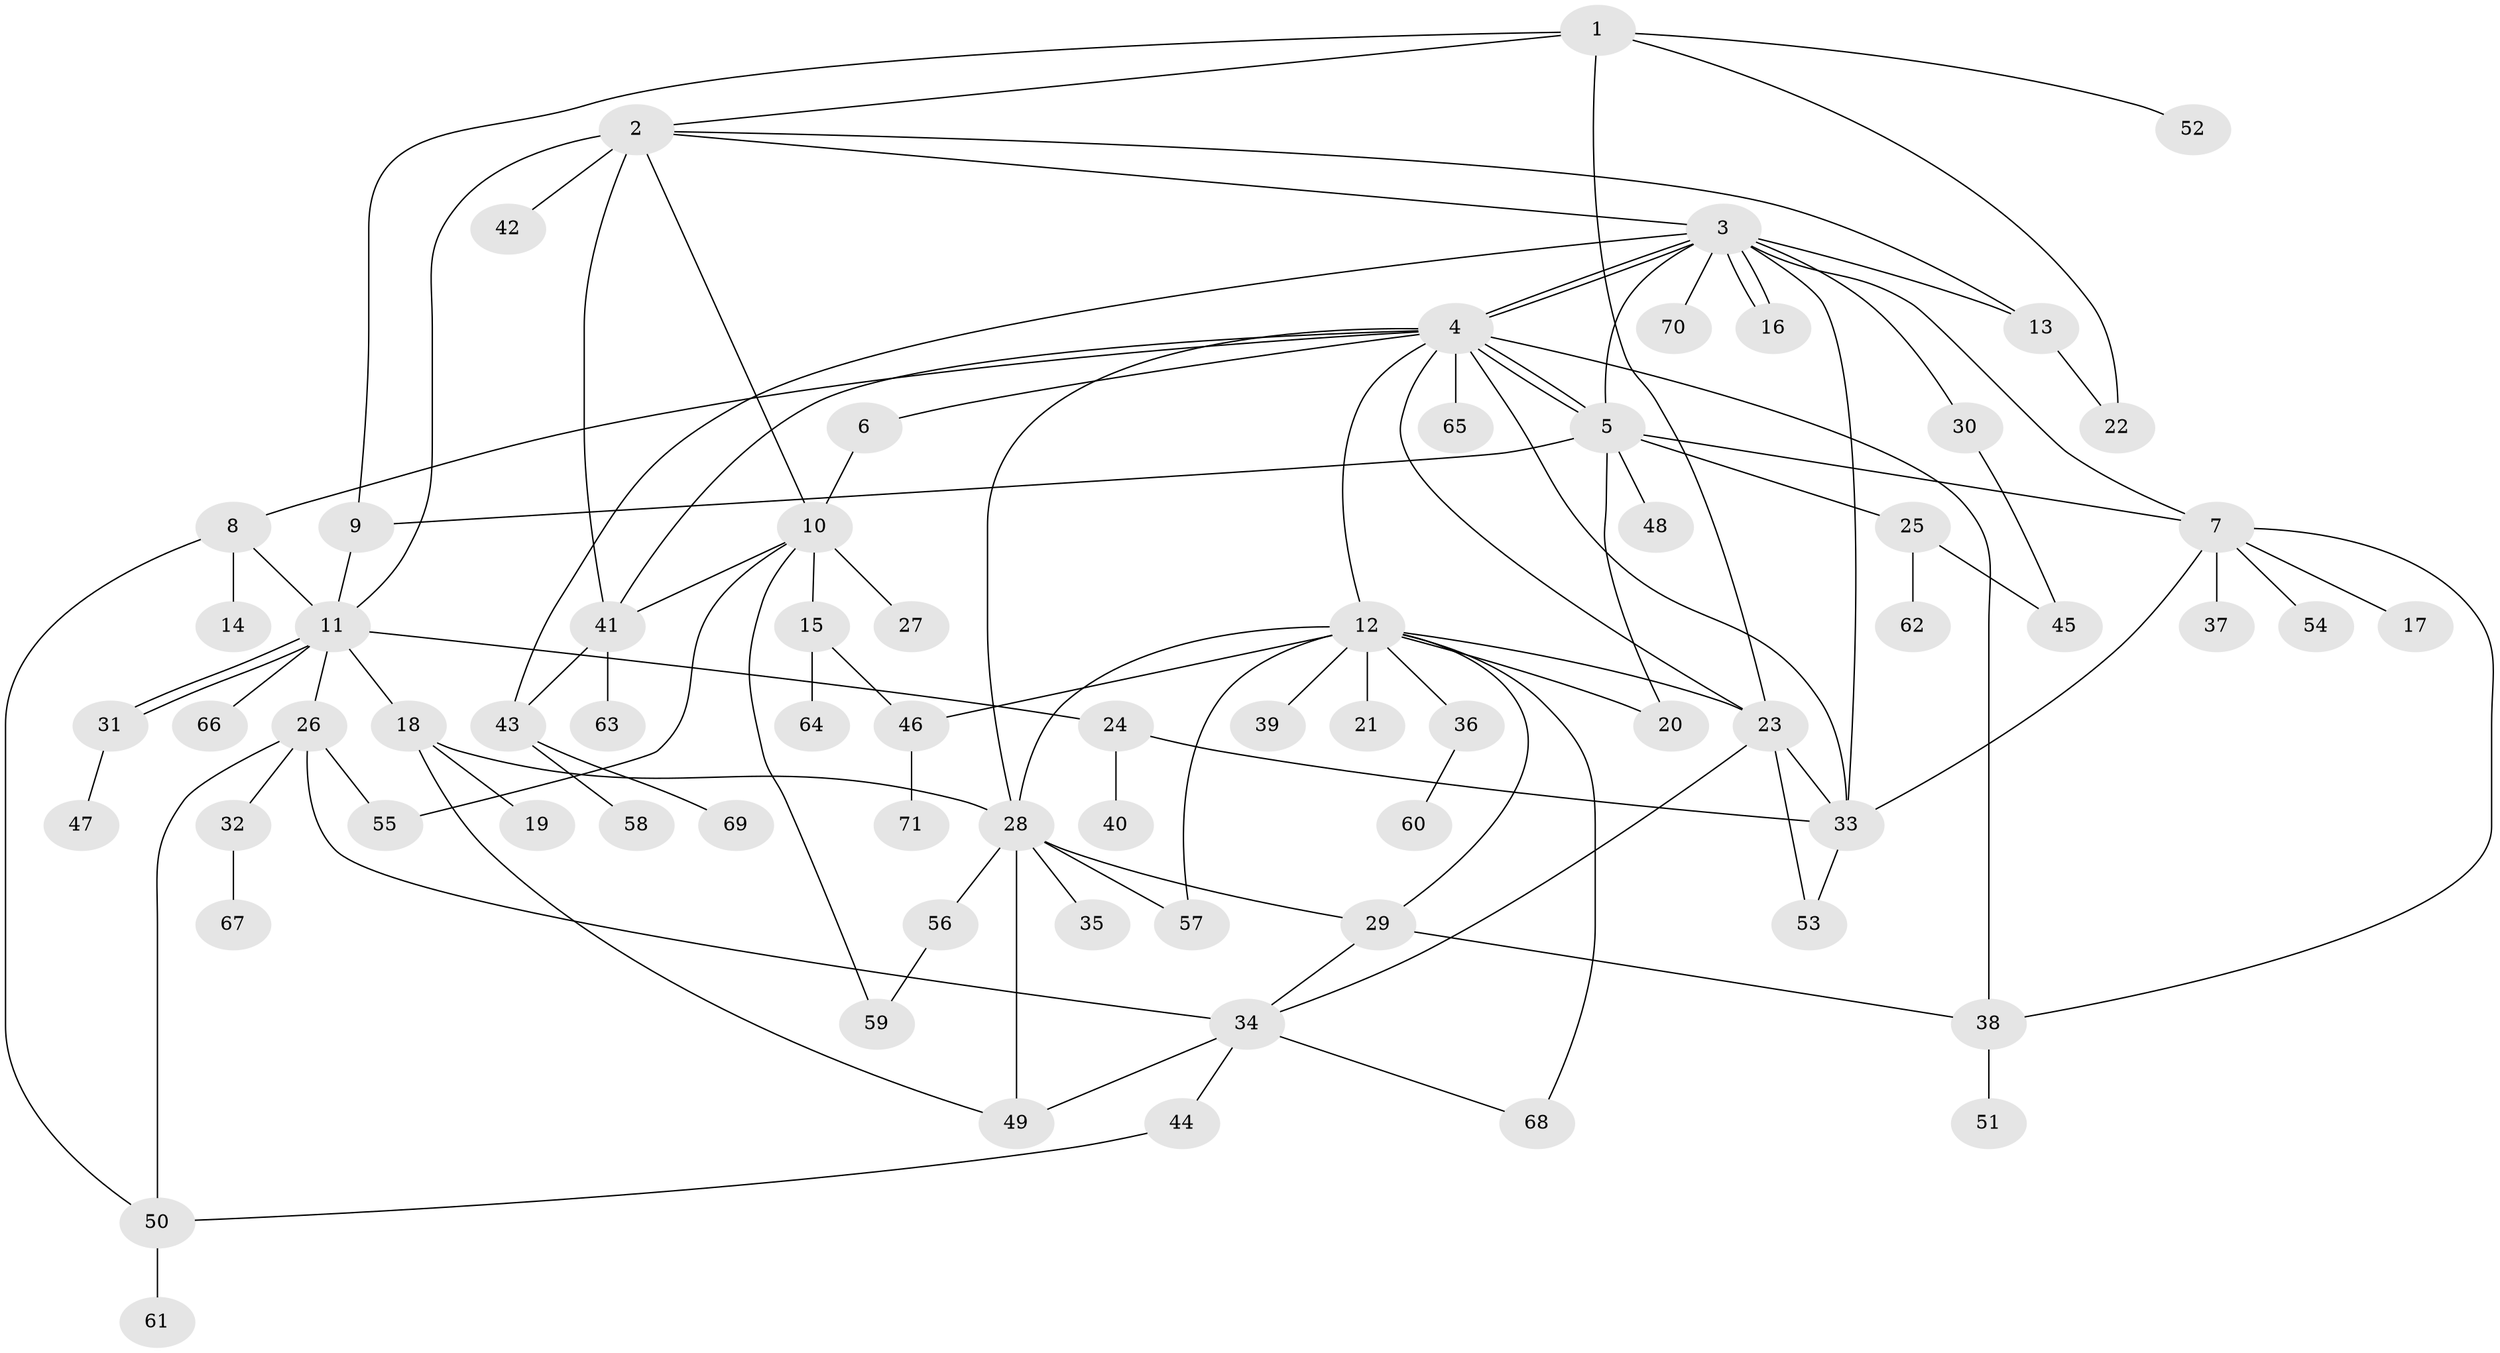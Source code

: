 // coarse degree distribution, {6: 0.0625, 7: 0.0625, 11: 0.020833333333333332, 12: 0.020833333333333332, 2: 0.25, 9: 0.020833333333333332, 10: 0.041666666666666664, 1: 0.375, 4: 0.041666666666666664, 5: 0.08333333333333333, 3: 0.020833333333333332}
// Generated by graph-tools (version 1.1) at 2025/51/02/27/25 19:51:58]
// undirected, 71 vertices, 110 edges
graph export_dot {
graph [start="1"]
  node [color=gray90,style=filled];
  1;
  2;
  3;
  4;
  5;
  6;
  7;
  8;
  9;
  10;
  11;
  12;
  13;
  14;
  15;
  16;
  17;
  18;
  19;
  20;
  21;
  22;
  23;
  24;
  25;
  26;
  27;
  28;
  29;
  30;
  31;
  32;
  33;
  34;
  35;
  36;
  37;
  38;
  39;
  40;
  41;
  42;
  43;
  44;
  45;
  46;
  47;
  48;
  49;
  50;
  51;
  52;
  53;
  54;
  55;
  56;
  57;
  58;
  59;
  60;
  61;
  62;
  63;
  64;
  65;
  66;
  67;
  68;
  69;
  70;
  71;
  1 -- 2;
  1 -- 9;
  1 -- 22;
  1 -- 23;
  1 -- 52;
  2 -- 3;
  2 -- 10;
  2 -- 11;
  2 -- 13;
  2 -- 41;
  2 -- 42;
  3 -- 4;
  3 -- 4;
  3 -- 5;
  3 -- 7;
  3 -- 13;
  3 -- 16;
  3 -- 16;
  3 -- 30;
  3 -- 33;
  3 -- 43;
  3 -- 70;
  4 -- 5;
  4 -- 5;
  4 -- 6;
  4 -- 8;
  4 -- 12;
  4 -- 23;
  4 -- 28;
  4 -- 33;
  4 -- 38;
  4 -- 41;
  4 -- 65;
  5 -- 7;
  5 -- 9;
  5 -- 20;
  5 -- 25;
  5 -- 48;
  6 -- 10;
  7 -- 17;
  7 -- 33;
  7 -- 37;
  7 -- 38;
  7 -- 54;
  8 -- 11;
  8 -- 14;
  8 -- 50;
  9 -- 11;
  10 -- 15;
  10 -- 27;
  10 -- 41;
  10 -- 55;
  10 -- 59;
  11 -- 18;
  11 -- 24;
  11 -- 26;
  11 -- 31;
  11 -- 31;
  11 -- 66;
  12 -- 20;
  12 -- 21;
  12 -- 23;
  12 -- 28;
  12 -- 29;
  12 -- 36;
  12 -- 39;
  12 -- 46;
  12 -- 57;
  12 -- 68;
  13 -- 22;
  15 -- 46;
  15 -- 64;
  18 -- 19;
  18 -- 28;
  18 -- 49;
  23 -- 33;
  23 -- 34;
  23 -- 53;
  24 -- 33;
  24 -- 40;
  25 -- 45;
  25 -- 62;
  26 -- 32;
  26 -- 34;
  26 -- 50;
  26 -- 55;
  28 -- 29;
  28 -- 35;
  28 -- 49;
  28 -- 56;
  28 -- 57;
  29 -- 34;
  29 -- 38;
  30 -- 45;
  31 -- 47;
  32 -- 67;
  33 -- 53;
  34 -- 44;
  34 -- 49;
  34 -- 68;
  36 -- 60;
  38 -- 51;
  41 -- 43;
  41 -- 63;
  43 -- 58;
  43 -- 69;
  44 -- 50;
  46 -- 71;
  50 -- 61;
  56 -- 59;
}
